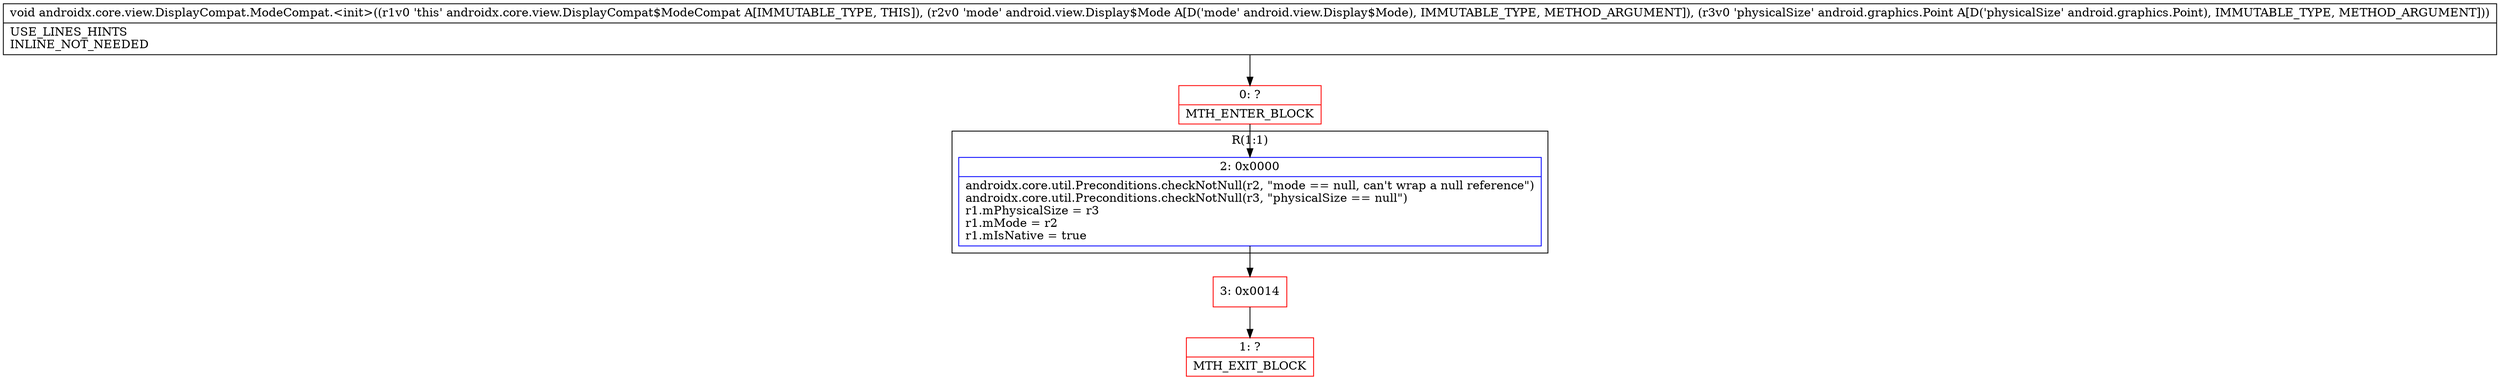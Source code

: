 digraph "CFG forandroidx.core.view.DisplayCompat.ModeCompat.\<init\>(Landroid\/view\/Display$Mode;Landroid\/graphics\/Point;)V" {
subgraph cluster_Region_996595263 {
label = "R(1:1)";
node [shape=record,color=blue];
Node_2 [shape=record,label="{2\:\ 0x0000|androidx.core.util.Preconditions.checkNotNull(r2, \"mode == null, can't wrap a null reference\")\landroidx.core.util.Preconditions.checkNotNull(r3, \"physicalSize == null\")\lr1.mPhysicalSize = r3\lr1.mMode = r2\lr1.mIsNative = true\l}"];
}
Node_0 [shape=record,color=red,label="{0\:\ ?|MTH_ENTER_BLOCK\l}"];
Node_3 [shape=record,color=red,label="{3\:\ 0x0014}"];
Node_1 [shape=record,color=red,label="{1\:\ ?|MTH_EXIT_BLOCK\l}"];
MethodNode[shape=record,label="{void androidx.core.view.DisplayCompat.ModeCompat.\<init\>((r1v0 'this' androidx.core.view.DisplayCompat$ModeCompat A[IMMUTABLE_TYPE, THIS]), (r2v0 'mode' android.view.Display$Mode A[D('mode' android.view.Display$Mode), IMMUTABLE_TYPE, METHOD_ARGUMENT]), (r3v0 'physicalSize' android.graphics.Point A[D('physicalSize' android.graphics.Point), IMMUTABLE_TYPE, METHOD_ARGUMENT]))  | USE_LINES_HINTS\lINLINE_NOT_NEEDED\l}"];
MethodNode -> Node_0;Node_2 -> Node_3;
Node_0 -> Node_2;
Node_3 -> Node_1;
}

